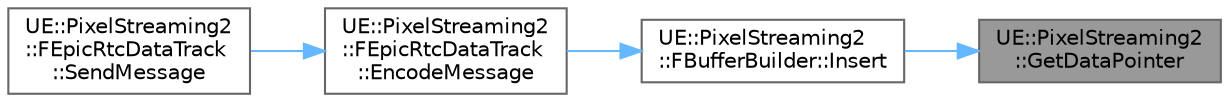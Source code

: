 digraph "UE::PixelStreaming2::GetDataPointer"
{
 // INTERACTIVE_SVG=YES
 // LATEX_PDF_SIZE
  bgcolor="transparent";
  edge [fontname=Helvetica,fontsize=10,labelfontname=Helvetica,labelfontsize=10];
  node [fontname=Helvetica,fontsize=10,shape=box,height=0.2,width=0.4];
  rankdir="RL";
  Node1 [id="Node000001",label="UE::PixelStreaming2\l::GetDataPointer",height=0.2,width=0.4,color="gray40", fillcolor="grey60", style="filled", fontcolor="black",tooltip=" "];
  Node1 -> Node2 [id="edge1_Node000001_Node000002",dir="back",color="steelblue1",style="solid",tooltip=" "];
  Node2 [id="Node000002",label="UE::PixelStreaming2\l::FBufferBuilder::Insert",height=0.2,width=0.4,color="grey40", fillcolor="white", style="filled",URL="$d7/d10/structUE_1_1PixelStreaming2_1_1FBufferBuilder.html#a6b1b6e68cb0954bf89d33080deade145",tooltip=" "];
  Node2 -> Node3 [id="edge2_Node000002_Node000003",dir="back",color="steelblue1",style="solid",tooltip=" "];
  Node3 [id="Node000003",label="UE::PixelStreaming2\l::FEpicRtcDataTrack\l::EncodeMessage",height=0.2,width=0.4,color="grey40", fillcolor="white", style="filled",URL="$df/d6d/classUE_1_1PixelStreaming2_1_1FEpicRtcDataTrack.html#a50e9ba6340243c34f7cadc3e13e06c9c",tooltip=" "];
  Node3 -> Node4 [id="edge3_Node000003_Node000004",dir="back",color="steelblue1",style="solid",tooltip=" "];
  Node4 [id="Node000004",label="UE::PixelStreaming2\l::FEpicRtcDataTrack\l::SendMessage",height=0.2,width=0.4,color="grey40", fillcolor="white", style="filled",URL="$df/d6d/classUE_1_1PixelStreaming2_1_1FEpicRtcDataTrack.html#a84961b4abaf3a4f3da4e70bac18b534a",tooltip="Sends a series of arguments to the data channel with the given type."];
}
